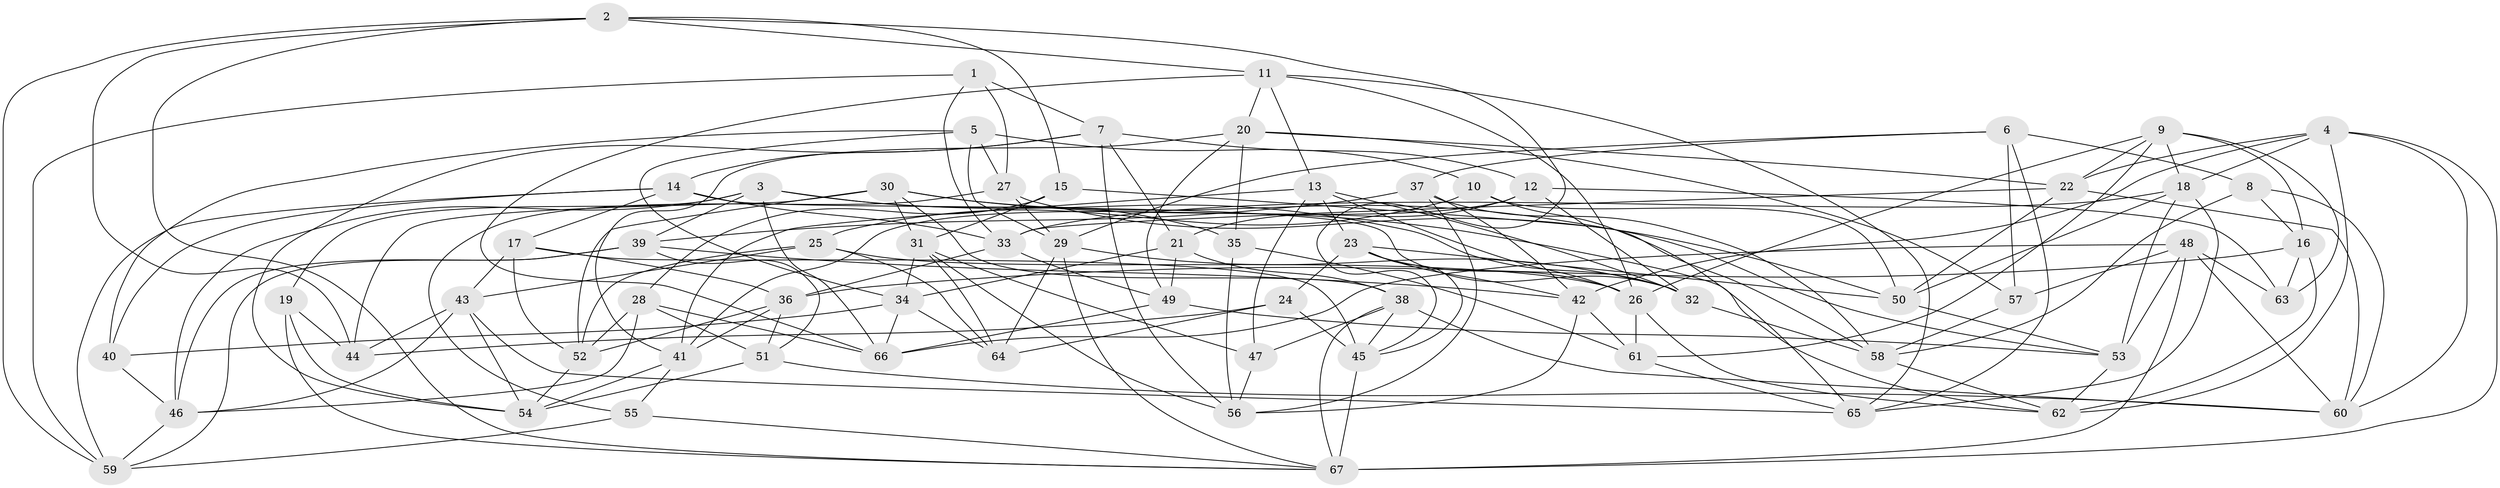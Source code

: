 // original degree distribution, {4: 1.0}
// Generated by graph-tools (version 1.1) at 2025/03/03/09/25 03:03:07]
// undirected, 67 vertices, 183 edges
graph export_dot {
graph [start="1"]
  node [color=gray90,style=filled];
  1;
  2;
  3;
  4;
  5;
  6;
  7;
  8;
  9;
  10;
  11;
  12;
  13;
  14;
  15;
  16;
  17;
  18;
  19;
  20;
  21;
  22;
  23;
  24;
  25;
  26;
  27;
  28;
  29;
  30;
  31;
  32;
  33;
  34;
  35;
  36;
  37;
  38;
  39;
  40;
  41;
  42;
  43;
  44;
  45;
  46;
  47;
  48;
  49;
  50;
  51;
  52;
  53;
  54;
  55;
  56;
  57;
  58;
  59;
  60;
  61;
  62;
  63;
  64;
  65;
  66;
  67;
  1 -- 7 [weight=1.0];
  1 -- 27 [weight=1.0];
  1 -- 33 [weight=1.0];
  1 -- 59 [weight=1.0];
  2 -- 11 [weight=1.0];
  2 -- 15 [weight=1.0];
  2 -- 44 [weight=1.0];
  2 -- 45 [weight=1.0];
  2 -- 59 [weight=1.0];
  2 -- 67 [weight=1.0];
  3 -- 19 [weight=1.0];
  3 -- 32 [weight=1.0];
  3 -- 35 [weight=1.0];
  3 -- 39 [weight=1.0];
  3 -- 46 [weight=1.0];
  3 -- 66 [weight=1.0];
  4 -- 18 [weight=1.0];
  4 -- 22 [weight=1.0];
  4 -- 42 [weight=1.0];
  4 -- 60 [weight=1.0];
  4 -- 62 [weight=1.0];
  4 -- 67 [weight=1.0];
  5 -- 10 [weight=1.0];
  5 -- 27 [weight=2.0];
  5 -- 29 [weight=1.0];
  5 -- 34 [weight=1.0];
  5 -- 40 [weight=1.0];
  6 -- 8 [weight=1.0];
  6 -- 29 [weight=1.0];
  6 -- 37 [weight=2.0];
  6 -- 57 [weight=1.0];
  6 -- 65 [weight=1.0];
  7 -- 12 [weight=1.0];
  7 -- 14 [weight=1.0];
  7 -- 21 [weight=1.0];
  7 -- 54 [weight=1.0];
  7 -- 56 [weight=1.0];
  8 -- 16 [weight=1.0];
  8 -- 58 [weight=1.0];
  8 -- 60 [weight=1.0];
  9 -- 16 [weight=1.0];
  9 -- 18 [weight=1.0];
  9 -- 22 [weight=1.0];
  9 -- 26 [weight=1.0];
  9 -- 61 [weight=1.0];
  9 -- 63 [weight=1.0];
  10 -- 25 [weight=1.0];
  10 -- 50 [weight=1.0];
  10 -- 65 [weight=1.0];
  11 -- 13 [weight=1.0];
  11 -- 20 [weight=1.0];
  11 -- 26 [weight=1.0];
  11 -- 65 [weight=1.0];
  11 -- 66 [weight=1.0];
  12 -- 21 [weight=1.0];
  12 -- 32 [weight=1.0];
  12 -- 41 [weight=1.0];
  12 -- 63 [weight=2.0];
  13 -- 23 [weight=1.0];
  13 -- 26 [weight=1.0];
  13 -- 32 [weight=1.0];
  13 -- 41 [weight=1.0];
  13 -- 47 [weight=1.0];
  14 -- 17 [weight=1.0];
  14 -- 32 [weight=1.0];
  14 -- 33 [weight=1.0];
  14 -- 40 [weight=1.0];
  14 -- 59 [weight=1.0];
  15 -- 28 [weight=1.0];
  15 -- 31 [weight=1.0];
  15 -- 58 [weight=1.0];
  16 -- 36 [weight=1.0];
  16 -- 62 [weight=1.0];
  16 -- 63 [weight=2.0];
  17 -- 36 [weight=1.0];
  17 -- 43 [weight=1.0];
  17 -- 45 [weight=1.0];
  17 -- 52 [weight=2.0];
  18 -- 33 [weight=1.0];
  18 -- 50 [weight=1.0];
  18 -- 53 [weight=1.0];
  18 -- 65 [weight=1.0];
  19 -- 44 [weight=1.0];
  19 -- 54 [weight=1.0];
  19 -- 67 [weight=1.0];
  20 -- 22 [weight=1.0];
  20 -- 35 [weight=1.0];
  20 -- 41 [weight=1.0];
  20 -- 49 [weight=1.0];
  20 -- 57 [weight=1.0];
  21 -- 34 [weight=1.0];
  21 -- 38 [weight=1.0];
  21 -- 49 [weight=2.0];
  22 -- 33 [weight=1.0];
  22 -- 50 [weight=1.0];
  22 -- 60 [weight=1.0];
  23 -- 24 [weight=1.0];
  23 -- 26 [weight=1.0];
  23 -- 42 [weight=1.0];
  23 -- 45 [weight=1.0];
  23 -- 50 [weight=1.0];
  24 -- 44 [weight=2.0];
  24 -- 45 [weight=1.0];
  24 -- 64 [weight=2.0];
  25 -- 26 [weight=1.0];
  25 -- 43 [weight=1.0];
  25 -- 52 [weight=2.0];
  25 -- 64 [weight=1.0];
  26 -- 61 [weight=2.0];
  26 -- 62 [weight=1.0];
  27 -- 29 [weight=1.0];
  27 -- 50 [weight=1.0];
  27 -- 55 [weight=1.0];
  28 -- 46 [weight=1.0];
  28 -- 51 [weight=2.0];
  28 -- 52 [weight=1.0];
  28 -- 66 [weight=1.0];
  29 -- 32 [weight=1.0];
  29 -- 64 [weight=1.0];
  29 -- 67 [weight=1.0];
  30 -- 31 [weight=1.0];
  30 -- 38 [weight=1.0];
  30 -- 44 [weight=1.0];
  30 -- 52 [weight=1.0];
  30 -- 53 [weight=1.0];
  30 -- 62 [weight=1.0];
  31 -- 34 [weight=1.0];
  31 -- 47 [weight=1.0];
  31 -- 56 [weight=1.0];
  31 -- 64 [weight=1.0];
  32 -- 58 [weight=1.0];
  33 -- 36 [weight=1.0];
  33 -- 49 [weight=1.0];
  34 -- 40 [weight=1.0];
  34 -- 64 [weight=1.0];
  34 -- 66 [weight=1.0];
  35 -- 56 [weight=1.0];
  35 -- 61 [weight=1.0];
  36 -- 41 [weight=1.0];
  36 -- 51 [weight=1.0];
  36 -- 52 [weight=1.0];
  37 -- 39 [weight=1.0];
  37 -- 42 [weight=1.0];
  37 -- 56 [weight=1.0];
  37 -- 58 [weight=1.0];
  38 -- 45 [weight=1.0];
  38 -- 47 [weight=1.0];
  38 -- 60 [weight=1.0];
  38 -- 67 [weight=1.0];
  39 -- 42 [weight=1.0];
  39 -- 46 [weight=1.0];
  39 -- 51 [weight=1.0];
  39 -- 59 [weight=1.0];
  40 -- 46 [weight=1.0];
  41 -- 54 [weight=1.0];
  41 -- 55 [weight=1.0];
  42 -- 56 [weight=1.0];
  42 -- 61 [weight=1.0];
  43 -- 44 [weight=1.0];
  43 -- 46 [weight=1.0];
  43 -- 54 [weight=1.0];
  43 -- 65 [weight=1.0];
  45 -- 67 [weight=3.0];
  46 -- 59 [weight=1.0];
  47 -- 56 [weight=1.0];
  48 -- 53 [weight=1.0];
  48 -- 57 [weight=1.0];
  48 -- 60 [weight=1.0];
  48 -- 63 [weight=1.0];
  48 -- 66 [weight=1.0];
  48 -- 67 [weight=1.0];
  49 -- 53 [weight=1.0];
  49 -- 66 [weight=1.0];
  50 -- 53 [weight=1.0];
  51 -- 54 [weight=1.0];
  51 -- 60 [weight=1.0];
  52 -- 54 [weight=1.0];
  53 -- 62 [weight=1.0];
  55 -- 59 [weight=1.0];
  55 -- 67 [weight=1.0];
  57 -- 58 [weight=1.0];
  58 -- 62 [weight=1.0];
  61 -- 65 [weight=1.0];
}
